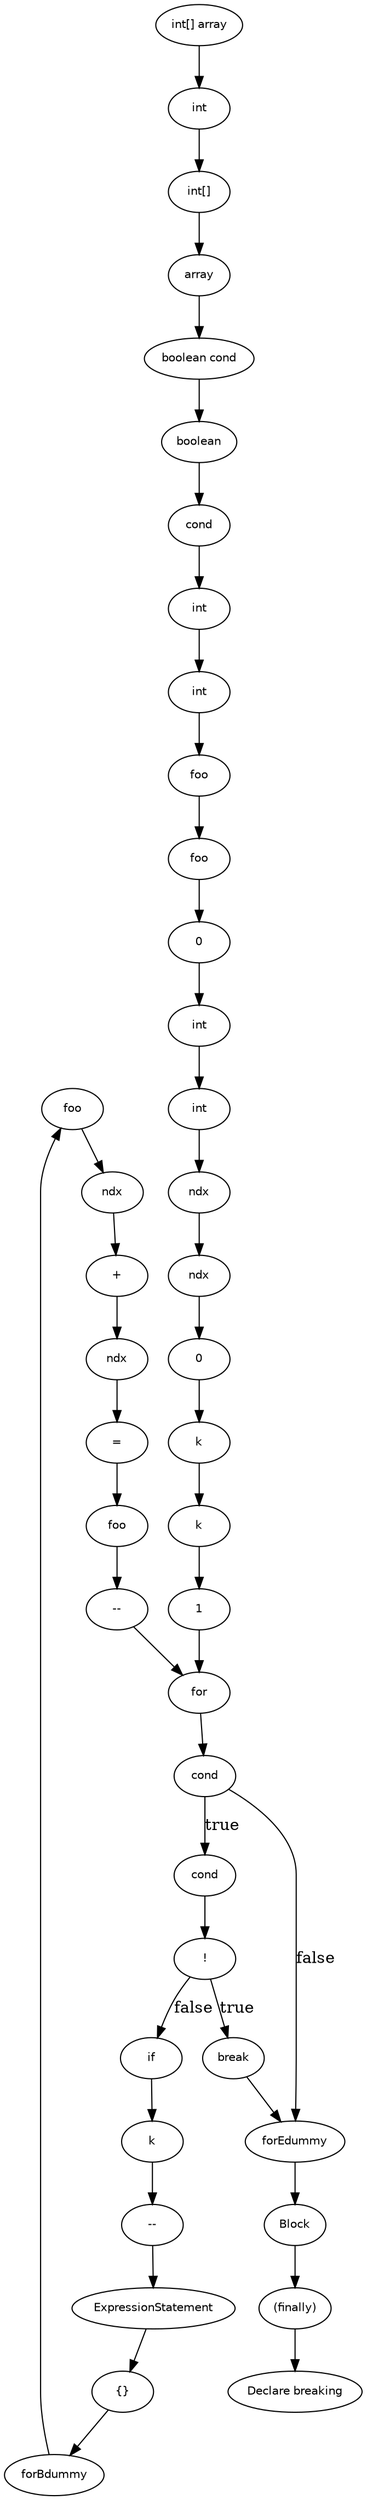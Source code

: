 digraph breaking {
  29 [
    label = foo,
    fontname = Helvetica,
    fontsize = 10
  ];
  28 [
    label = "+",
    fontname = Helvetica,
    fontsize = 10
  ];
  27 [
    label = ndx,
    fontname = Helvetica,
    fontsize = 10
  ];
  26 [
    label = "=",
    fontname = Helvetica,
    fontsize = 10
  ];
  25 [
    label = cond,
    fontname = Helvetica,
    fontsize = 10
  ];
  24 [
    label = 1,
    fontname = Helvetica,
    fontsize = 10
  ];
  23 [
    label = k,
    fontname = Helvetica,
    fontsize = 10
  ];
  22 [
    label = k,
    fontname = Helvetica,
    fontsize = 10
  ];
  21 [
    label = 0,
    fontname = Helvetica,
    fontsize = 10
  ];
  20 [
    label = ndx,
    fontname = Helvetica,
    fontsize = 10
  ];
  9 [
    label = cond,
    fontname = Helvetica,
    fontsize = 10
  ];
  8 [
    label = boolean,
    fontname = Helvetica,
    fontsize = 10
  ];
  19 [
    label = ndx,
    fontname = Helvetica,
    fontsize = 10
  ];
  7 [
    label = "boolean cond",
    fontname = Helvetica,
    fontsize = 10
  ];
  18 [
    label = int,
    fontname = Helvetica,
    fontsize = 10
  ];
  6 [
    label = array,
    fontname = Helvetica,
    fontsize = 10
  ];
  17 [
    label = int,
    fontname = Helvetica,
    fontsize = 10
  ];
  5 [
    label = int,
    fontname = Helvetica,
    fontsize = 10
  ];
  16 [
    label = forEdummy,
    fontname = Helvetica,
    fontsize = 10
  ];
  4 [
    label = "int[]",
    fontname = Helvetica,
    fontsize = 10
  ];
  15 [
    label = forBdummy,
    fontname = Helvetica,
    fontsize = 10
  ];
  3 [
    label = "int[] array",
    fontname = Helvetica,
    fontsize = 10
  ];
  14 [
    label = 0,
    fontname = Helvetica,
    fontsize = 10
  ];
  2 [
    label = "(finally)",
    fontname = Helvetica,
    fontsize = 10
  ];
  13 [
    label = foo,
    fontname = Helvetica,
    fontsize = 10
  ];
  12 [
    label = foo,
    fontname = Helvetica,
    fontsize = 10
  ];
  0 [
    label = "Declare breaking",
    fontname = Helvetica,
    fontsize = 10
  ];
  11 [
    label = int,
    fontname = Helvetica,
    fontsize = 10
  ];
  10 [
    label = int,
    fontname = Helvetica,
    fontsize = 10
  ];
  42 [
    label = Block,
    fontname = Helvetica,
    fontsize = 10
  ];
  41 [
    label = for,
    fontname = Helvetica,
    fontsize = 10
  ];
  40 [
    label = k,
    fontname = Helvetica,
    fontsize = 10
  ];
  39 [
    label = "--",
    fontname = Helvetica,
    fontsize = 10
  ];
  38 [
    label = ExpressionStatement,
    fontname = Helvetica,
    fontsize = 10
  ];
  37 [
    label = break,
    fontname = Helvetica,
    fontsize = 10
  ];
  36 [
    label = cond,
    fontname = Helvetica,
    fontsize = 10
  ];
  35 [
    label = "!",
    fontname = Helvetica,
    fontsize = 10
  ];
  34 [
    label = if,
    fontname = Helvetica,
    fontsize = 10
  ];
  33 [
    label = "{}",
    fontname = Helvetica,
    fontsize = 10
  ];
  32 [
    label = foo,
    fontname = Helvetica,
    fontsize = 10
  ];
  31 [
    label = "--",
    fontname = Helvetica,
    fontsize = 10
  ];
  30 [
    label = ndx,
    fontname = Helvetica,
    fontsize = 10
  ];
  27 -> 26 [
    label = ""
  ];
  11 -> 12 [
    label = ""
  ];
  6 -> 7 [
    label = ""
  ];
  23 -> 24 [
    label = ""
  ];
  33 -> 15 [
    label = ""
  ];
  42 -> 2 [
    label = ""
  ];
  18 -> 19 [
    label = ""
  ];
  5 -> 4 [
    label = ""
  ];
  31 -> 41 [
    label = ""
  ];
  35 -> 34 [
    label = false
  ];
  14 -> 17 [
    label = ""
  ];
  25 -> 36 [
    label = true
  ];
  9 -> 10 [
    label = ""
  ];
  30 -> 28 [
    label = ""
  ];
  21 -> 22 [
    label = ""
  ];
  39 -> 38 [
    label = ""
  ];
  25 -> 16 [
    label = false
  ];
  26 -> 32 [
    label = ""
  ];
  12 -> 13 [
    label = ""
  ];
  24 -> 41 [
    label = ""
  ];
  7 -> 8 [
    label = ""
  ];
  2 -> 0 [
    label = ""
  ];
  15 -> 29 [
    label = ""
  ];
  19 -> 20 [
    label = ""
  ];
  4 -> 6 [
    label = ""
  ];
  34 -> 40 [
    label = ""
  ];
  35 -> 37 [
    label = true
  ];
  17 -> 18 [
    label = ""
  ];
  36 -> 35 [
    label = ""
  ];
  10 -> 11 [
    label = ""
  ];
  28 -> 27 [
    label = ""
  ];
  22 -> 23 [
    label = ""
  ];
  38 -> 33 [
    label = ""
  ];
  16 -> 42 [
    label = ""
  ];
  3 -> 5 [
    label = ""
  ];
  32 -> 31 [
    label = ""
  ];
  13 -> 14 [
    label = ""
  ];
  8 -> 9 [
    label = ""
  ];
  41 -> 25 [
    label = ""
  ];
  29 -> 30 [
    label = ""
  ];
  20 -> 21 [
    label = ""
  ];
  37 -> 16 [
    label = ""
  ];
  40 -> 39 [
    label = ""
  ];
}
